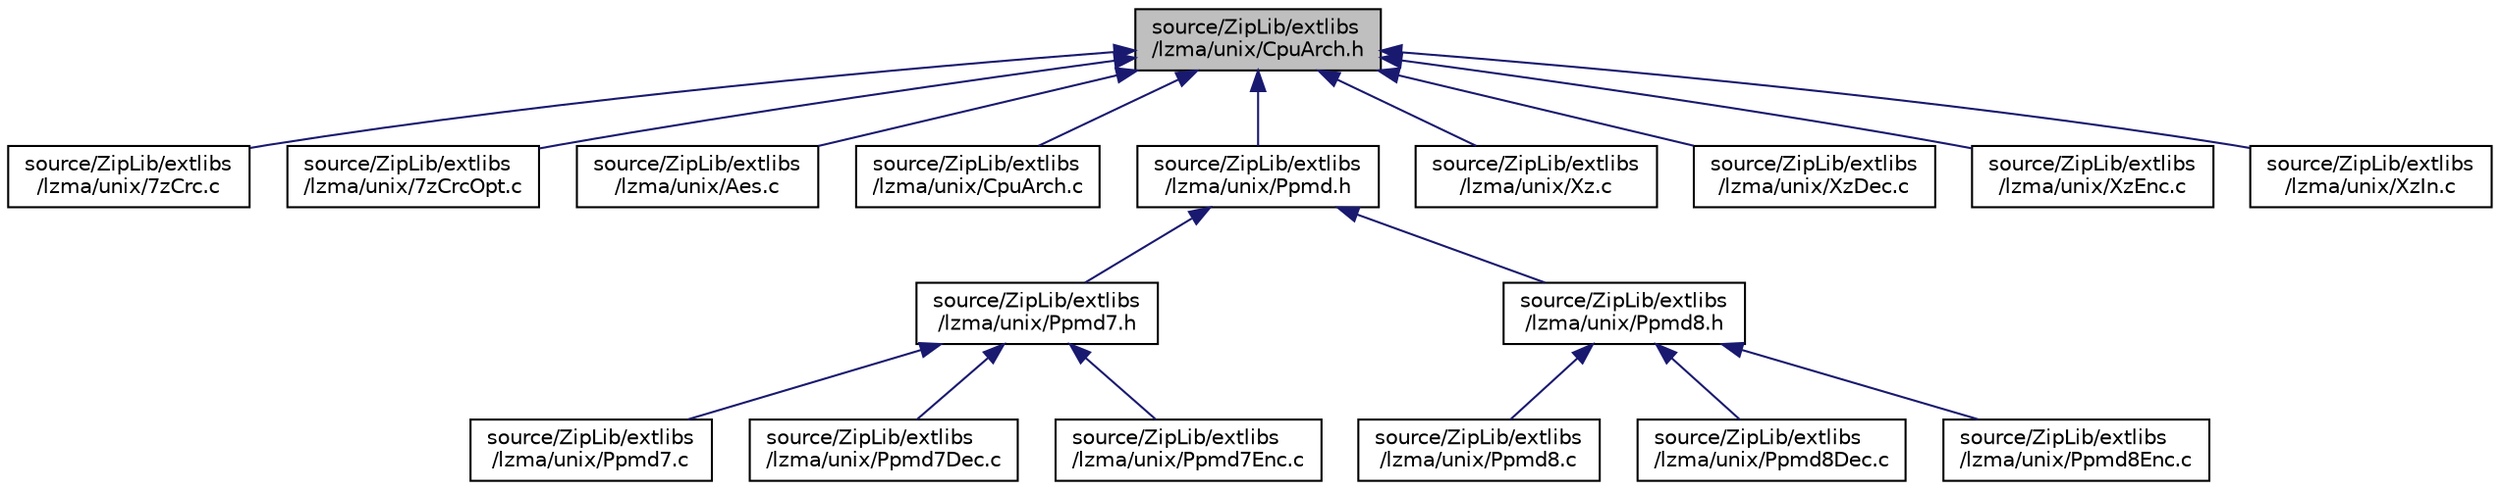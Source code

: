digraph "source/ZipLib/extlibs/lzma/unix/CpuArch.h"
{
 // LATEX_PDF_SIZE
  edge [fontname="Helvetica",fontsize="10",labelfontname="Helvetica",labelfontsize="10"];
  node [fontname="Helvetica",fontsize="10",shape=record];
  Node1 [label="source/ZipLib/extlibs\l/lzma/unix/CpuArch.h",height=0.2,width=0.4,color="black", fillcolor="grey75", style="filled", fontcolor="black",tooltip=" "];
  Node1 -> Node2 [dir="back",color="midnightblue",fontsize="10",style="solid",fontname="Helvetica"];
  Node2 [label="source/ZipLib/extlibs\l/lzma/unix/7zCrc.c",height=0.2,width=0.4,color="black", fillcolor="white", style="filled",URL="$unix_27z_crc_8c.html",tooltip=" "];
  Node1 -> Node3 [dir="back",color="midnightblue",fontsize="10",style="solid",fontname="Helvetica"];
  Node3 [label="source/ZipLib/extlibs\l/lzma/unix/7zCrcOpt.c",height=0.2,width=0.4,color="black", fillcolor="white", style="filled",URL="$unix_27z_crc_opt_8c.html",tooltip=" "];
  Node1 -> Node4 [dir="back",color="midnightblue",fontsize="10",style="solid",fontname="Helvetica"];
  Node4 [label="source/ZipLib/extlibs\l/lzma/unix/Aes.c",height=0.2,width=0.4,color="black", fillcolor="white", style="filled",URL="$_aes_8c.html",tooltip=" "];
  Node1 -> Node5 [dir="back",color="midnightblue",fontsize="10",style="solid",fontname="Helvetica"];
  Node5 [label="source/ZipLib/extlibs\l/lzma/unix/CpuArch.c",height=0.2,width=0.4,color="black", fillcolor="white", style="filled",URL="$unix_2_cpu_arch_8c.html",tooltip=" "];
  Node1 -> Node6 [dir="back",color="midnightblue",fontsize="10",style="solid",fontname="Helvetica"];
  Node6 [label="source/ZipLib/extlibs\l/lzma/unix/Ppmd.h",height=0.2,width=0.4,color="black", fillcolor="white", style="filled",URL="$unix_2_ppmd_8h.html",tooltip=" "];
  Node6 -> Node7 [dir="back",color="midnightblue",fontsize="10",style="solid",fontname="Helvetica"];
  Node7 [label="source/ZipLib/extlibs\l/lzma/unix/Ppmd7.h",height=0.2,width=0.4,color="black", fillcolor="white", style="filled",URL="$unix_2_ppmd7_8h.html",tooltip=" "];
  Node7 -> Node8 [dir="back",color="midnightblue",fontsize="10",style="solid",fontname="Helvetica"];
  Node8 [label="source/ZipLib/extlibs\l/lzma/unix/Ppmd7.c",height=0.2,width=0.4,color="black", fillcolor="white", style="filled",URL="$unix_2_ppmd7_8c.html",tooltip=" "];
  Node7 -> Node9 [dir="back",color="midnightblue",fontsize="10",style="solid",fontname="Helvetica"];
  Node9 [label="source/ZipLib/extlibs\l/lzma/unix/Ppmd7Dec.c",height=0.2,width=0.4,color="black", fillcolor="white", style="filled",URL="$unix_2_ppmd7_dec_8c.html",tooltip=" "];
  Node7 -> Node10 [dir="back",color="midnightblue",fontsize="10",style="solid",fontname="Helvetica"];
  Node10 [label="source/ZipLib/extlibs\l/lzma/unix/Ppmd7Enc.c",height=0.2,width=0.4,color="black", fillcolor="white", style="filled",URL="$unix_2_ppmd7_enc_8c.html",tooltip=" "];
  Node6 -> Node11 [dir="back",color="midnightblue",fontsize="10",style="solid",fontname="Helvetica"];
  Node11 [label="source/ZipLib/extlibs\l/lzma/unix/Ppmd8.h",height=0.2,width=0.4,color="black", fillcolor="white", style="filled",URL="$_ppmd8_8h.html",tooltip=" "];
  Node11 -> Node12 [dir="back",color="midnightblue",fontsize="10",style="solid",fontname="Helvetica"];
  Node12 [label="source/ZipLib/extlibs\l/lzma/unix/Ppmd8.c",height=0.2,width=0.4,color="black", fillcolor="white", style="filled",URL="$_ppmd8_8c.html",tooltip=" "];
  Node11 -> Node13 [dir="back",color="midnightblue",fontsize="10",style="solid",fontname="Helvetica"];
  Node13 [label="source/ZipLib/extlibs\l/lzma/unix/Ppmd8Dec.c",height=0.2,width=0.4,color="black", fillcolor="white", style="filled",URL="$_ppmd8_dec_8c.html",tooltip=" "];
  Node11 -> Node14 [dir="back",color="midnightblue",fontsize="10",style="solid",fontname="Helvetica"];
  Node14 [label="source/ZipLib/extlibs\l/lzma/unix/Ppmd8Enc.c",height=0.2,width=0.4,color="black", fillcolor="white", style="filled",URL="$_ppmd8_enc_8c.html",tooltip=" "];
  Node1 -> Node15 [dir="back",color="midnightblue",fontsize="10",style="solid",fontname="Helvetica"];
  Node15 [label="source/ZipLib/extlibs\l/lzma/unix/Xz.c",height=0.2,width=0.4,color="black", fillcolor="white", style="filled",URL="$unix_2_xz_8c.html",tooltip=" "];
  Node1 -> Node16 [dir="back",color="midnightblue",fontsize="10",style="solid",fontname="Helvetica"];
  Node16 [label="source/ZipLib/extlibs\l/lzma/unix/XzDec.c",height=0.2,width=0.4,color="black", fillcolor="white", style="filled",URL="$unix_2_xz_dec_8c.html",tooltip=" "];
  Node1 -> Node17 [dir="back",color="midnightblue",fontsize="10",style="solid",fontname="Helvetica"];
  Node17 [label="source/ZipLib/extlibs\l/lzma/unix/XzEnc.c",height=0.2,width=0.4,color="black", fillcolor="white", style="filled",URL="$unix_2_xz_enc_8c.html",tooltip=" "];
  Node1 -> Node18 [dir="back",color="midnightblue",fontsize="10",style="solid",fontname="Helvetica"];
  Node18 [label="source/ZipLib/extlibs\l/lzma/unix/XzIn.c",height=0.2,width=0.4,color="black", fillcolor="white", style="filled",URL="$unix_2_xz_in_8c.html",tooltip=" "];
}
